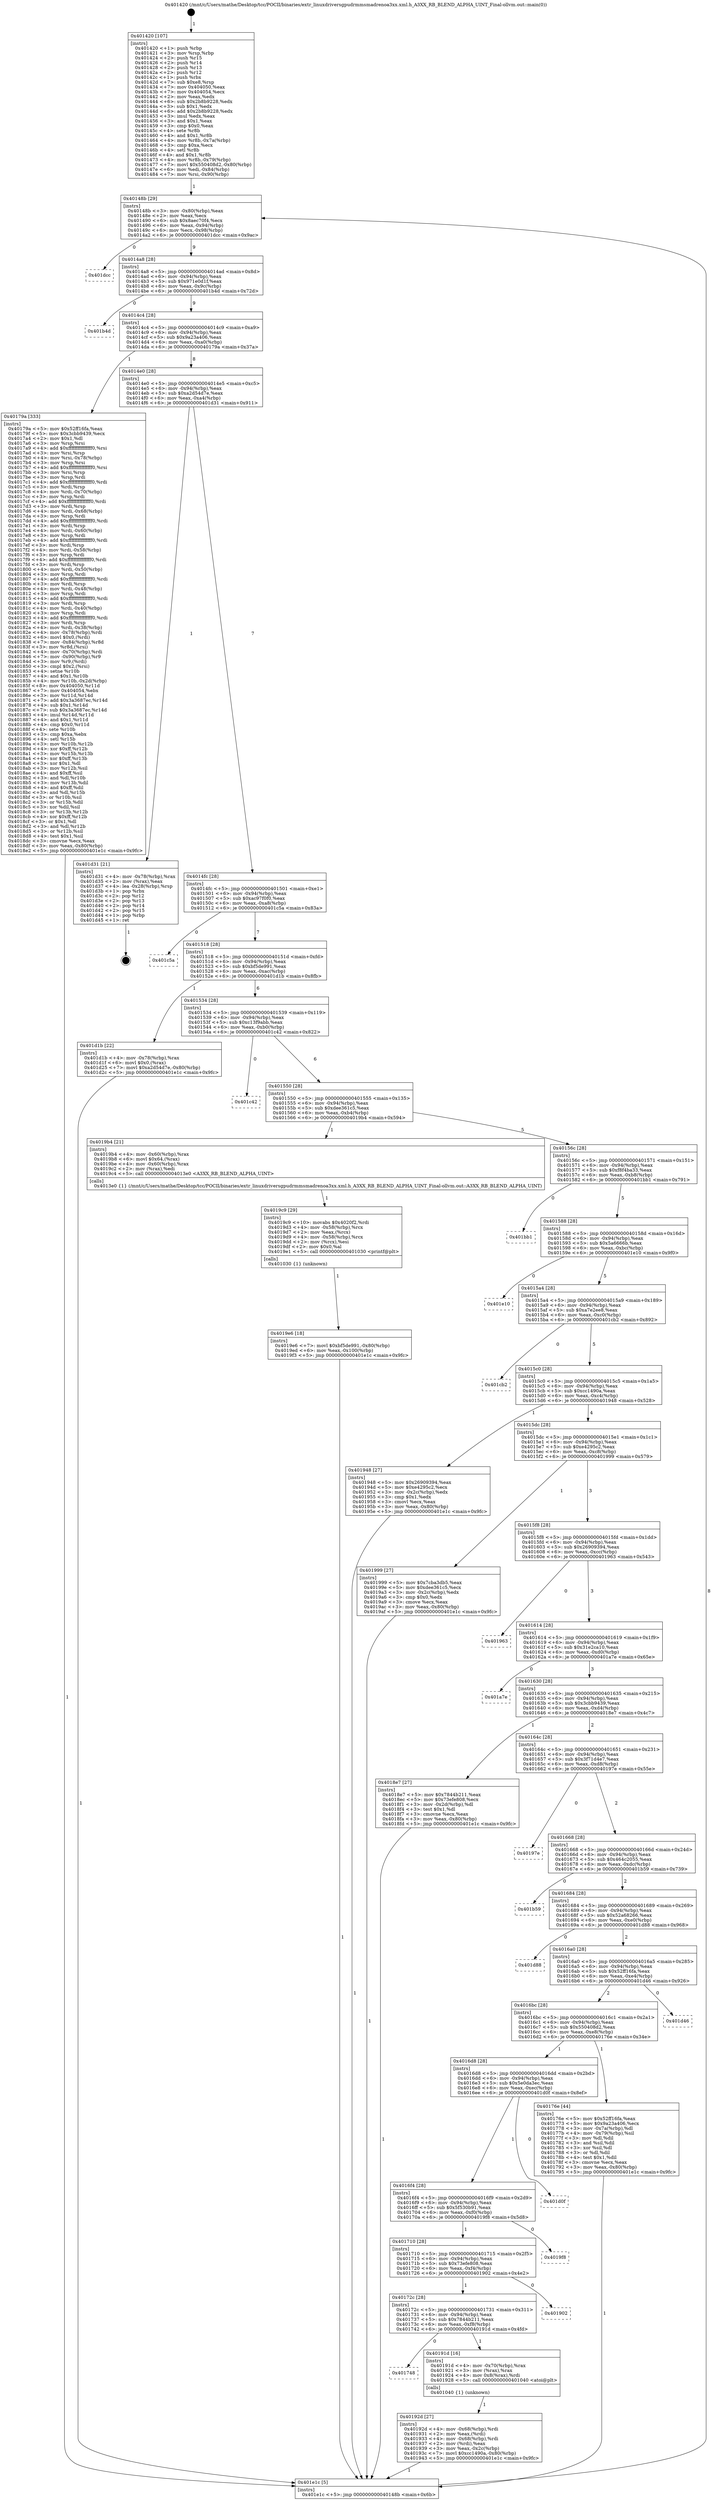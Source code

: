 digraph "0x401420" {
  label = "0x401420 (/mnt/c/Users/mathe/Desktop/tcc/POCII/binaries/extr_linuxdriversgpudrmmsmadrenoa3xx.xml.h_A3XX_RB_BLEND_ALPHA_UINT_Final-ollvm.out::main(0))"
  labelloc = "t"
  node[shape=record]

  Entry [label="",width=0.3,height=0.3,shape=circle,fillcolor=black,style=filled]
  "0x40148b" [label="{
     0x40148b [29]\l
     | [instrs]\l
     &nbsp;&nbsp;0x40148b \<+3\>: mov -0x80(%rbp),%eax\l
     &nbsp;&nbsp;0x40148e \<+2\>: mov %eax,%ecx\l
     &nbsp;&nbsp;0x401490 \<+6\>: sub $0x8aec70f4,%ecx\l
     &nbsp;&nbsp;0x401496 \<+6\>: mov %eax,-0x94(%rbp)\l
     &nbsp;&nbsp;0x40149c \<+6\>: mov %ecx,-0x98(%rbp)\l
     &nbsp;&nbsp;0x4014a2 \<+6\>: je 0000000000401dcc \<main+0x9ac\>\l
  }"]
  "0x401dcc" [label="{
     0x401dcc\l
  }", style=dashed]
  "0x4014a8" [label="{
     0x4014a8 [28]\l
     | [instrs]\l
     &nbsp;&nbsp;0x4014a8 \<+5\>: jmp 00000000004014ad \<main+0x8d\>\l
     &nbsp;&nbsp;0x4014ad \<+6\>: mov -0x94(%rbp),%eax\l
     &nbsp;&nbsp;0x4014b3 \<+5\>: sub $0x971e0d1f,%eax\l
     &nbsp;&nbsp;0x4014b8 \<+6\>: mov %eax,-0x9c(%rbp)\l
     &nbsp;&nbsp;0x4014be \<+6\>: je 0000000000401b4d \<main+0x72d\>\l
  }"]
  Exit [label="",width=0.3,height=0.3,shape=circle,fillcolor=black,style=filled,peripheries=2]
  "0x401b4d" [label="{
     0x401b4d\l
  }", style=dashed]
  "0x4014c4" [label="{
     0x4014c4 [28]\l
     | [instrs]\l
     &nbsp;&nbsp;0x4014c4 \<+5\>: jmp 00000000004014c9 \<main+0xa9\>\l
     &nbsp;&nbsp;0x4014c9 \<+6\>: mov -0x94(%rbp),%eax\l
     &nbsp;&nbsp;0x4014cf \<+5\>: sub $0x9a23a406,%eax\l
     &nbsp;&nbsp;0x4014d4 \<+6\>: mov %eax,-0xa0(%rbp)\l
     &nbsp;&nbsp;0x4014da \<+6\>: je 000000000040179a \<main+0x37a\>\l
  }"]
  "0x4019e6" [label="{
     0x4019e6 [18]\l
     | [instrs]\l
     &nbsp;&nbsp;0x4019e6 \<+7\>: movl $0xbf5de991,-0x80(%rbp)\l
     &nbsp;&nbsp;0x4019ed \<+6\>: mov %eax,-0x100(%rbp)\l
     &nbsp;&nbsp;0x4019f3 \<+5\>: jmp 0000000000401e1c \<main+0x9fc\>\l
  }"]
  "0x40179a" [label="{
     0x40179a [333]\l
     | [instrs]\l
     &nbsp;&nbsp;0x40179a \<+5\>: mov $0x52ff16fa,%eax\l
     &nbsp;&nbsp;0x40179f \<+5\>: mov $0x3cbb9439,%ecx\l
     &nbsp;&nbsp;0x4017a4 \<+2\>: mov $0x1,%dl\l
     &nbsp;&nbsp;0x4017a6 \<+3\>: mov %rsp,%rsi\l
     &nbsp;&nbsp;0x4017a9 \<+4\>: add $0xfffffffffffffff0,%rsi\l
     &nbsp;&nbsp;0x4017ad \<+3\>: mov %rsi,%rsp\l
     &nbsp;&nbsp;0x4017b0 \<+4\>: mov %rsi,-0x78(%rbp)\l
     &nbsp;&nbsp;0x4017b4 \<+3\>: mov %rsp,%rsi\l
     &nbsp;&nbsp;0x4017b7 \<+4\>: add $0xfffffffffffffff0,%rsi\l
     &nbsp;&nbsp;0x4017bb \<+3\>: mov %rsi,%rsp\l
     &nbsp;&nbsp;0x4017be \<+3\>: mov %rsp,%rdi\l
     &nbsp;&nbsp;0x4017c1 \<+4\>: add $0xfffffffffffffff0,%rdi\l
     &nbsp;&nbsp;0x4017c5 \<+3\>: mov %rdi,%rsp\l
     &nbsp;&nbsp;0x4017c8 \<+4\>: mov %rdi,-0x70(%rbp)\l
     &nbsp;&nbsp;0x4017cc \<+3\>: mov %rsp,%rdi\l
     &nbsp;&nbsp;0x4017cf \<+4\>: add $0xfffffffffffffff0,%rdi\l
     &nbsp;&nbsp;0x4017d3 \<+3\>: mov %rdi,%rsp\l
     &nbsp;&nbsp;0x4017d6 \<+4\>: mov %rdi,-0x68(%rbp)\l
     &nbsp;&nbsp;0x4017da \<+3\>: mov %rsp,%rdi\l
     &nbsp;&nbsp;0x4017dd \<+4\>: add $0xfffffffffffffff0,%rdi\l
     &nbsp;&nbsp;0x4017e1 \<+3\>: mov %rdi,%rsp\l
     &nbsp;&nbsp;0x4017e4 \<+4\>: mov %rdi,-0x60(%rbp)\l
     &nbsp;&nbsp;0x4017e8 \<+3\>: mov %rsp,%rdi\l
     &nbsp;&nbsp;0x4017eb \<+4\>: add $0xfffffffffffffff0,%rdi\l
     &nbsp;&nbsp;0x4017ef \<+3\>: mov %rdi,%rsp\l
     &nbsp;&nbsp;0x4017f2 \<+4\>: mov %rdi,-0x58(%rbp)\l
     &nbsp;&nbsp;0x4017f6 \<+3\>: mov %rsp,%rdi\l
     &nbsp;&nbsp;0x4017f9 \<+4\>: add $0xfffffffffffffff0,%rdi\l
     &nbsp;&nbsp;0x4017fd \<+3\>: mov %rdi,%rsp\l
     &nbsp;&nbsp;0x401800 \<+4\>: mov %rdi,-0x50(%rbp)\l
     &nbsp;&nbsp;0x401804 \<+3\>: mov %rsp,%rdi\l
     &nbsp;&nbsp;0x401807 \<+4\>: add $0xfffffffffffffff0,%rdi\l
     &nbsp;&nbsp;0x40180b \<+3\>: mov %rdi,%rsp\l
     &nbsp;&nbsp;0x40180e \<+4\>: mov %rdi,-0x48(%rbp)\l
     &nbsp;&nbsp;0x401812 \<+3\>: mov %rsp,%rdi\l
     &nbsp;&nbsp;0x401815 \<+4\>: add $0xfffffffffffffff0,%rdi\l
     &nbsp;&nbsp;0x401819 \<+3\>: mov %rdi,%rsp\l
     &nbsp;&nbsp;0x40181c \<+4\>: mov %rdi,-0x40(%rbp)\l
     &nbsp;&nbsp;0x401820 \<+3\>: mov %rsp,%rdi\l
     &nbsp;&nbsp;0x401823 \<+4\>: add $0xfffffffffffffff0,%rdi\l
     &nbsp;&nbsp;0x401827 \<+3\>: mov %rdi,%rsp\l
     &nbsp;&nbsp;0x40182a \<+4\>: mov %rdi,-0x38(%rbp)\l
     &nbsp;&nbsp;0x40182e \<+4\>: mov -0x78(%rbp),%rdi\l
     &nbsp;&nbsp;0x401832 \<+6\>: movl $0x0,(%rdi)\l
     &nbsp;&nbsp;0x401838 \<+7\>: mov -0x84(%rbp),%r8d\l
     &nbsp;&nbsp;0x40183f \<+3\>: mov %r8d,(%rsi)\l
     &nbsp;&nbsp;0x401842 \<+4\>: mov -0x70(%rbp),%rdi\l
     &nbsp;&nbsp;0x401846 \<+7\>: mov -0x90(%rbp),%r9\l
     &nbsp;&nbsp;0x40184d \<+3\>: mov %r9,(%rdi)\l
     &nbsp;&nbsp;0x401850 \<+3\>: cmpl $0x2,(%rsi)\l
     &nbsp;&nbsp;0x401853 \<+4\>: setne %r10b\l
     &nbsp;&nbsp;0x401857 \<+4\>: and $0x1,%r10b\l
     &nbsp;&nbsp;0x40185b \<+4\>: mov %r10b,-0x2d(%rbp)\l
     &nbsp;&nbsp;0x40185f \<+8\>: mov 0x404050,%r11d\l
     &nbsp;&nbsp;0x401867 \<+7\>: mov 0x404054,%ebx\l
     &nbsp;&nbsp;0x40186e \<+3\>: mov %r11d,%r14d\l
     &nbsp;&nbsp;0x401871 \<+7\>: add $0x3a3687ec,%r14d\l
     &nbsp;&nbsp;0x401878 \<+4\>: sub $0x1,%r14d\l
     &nbsp;&nbsp;0x40187c \<+7\>: sub $0x3a3687ec,%r14d\l
     &nbsp;&nbsp;0x401883 \<+4\>: imul %r14d,%r11d\l
     &nbsp;&nbsp;0x401887 \<+4\>: and $0x1,%r11d\l
     &nbsp;&nbsp;0x40188b \<+4\>: cmp $0x0,%r11d\l
     &nbsp;&nbsp;0x40188f \<+4\>: sete %r10b\l
     &nbsp;&nbsp;0x401893 \<+3\>: cmp $0xa,%ebx\l
     &nbsp;&nbsp;0x401896 \<+4\>: setl %r15b\l
     &nbsp;&nbsp;0x40189a \<+3\>: mov %r10b,%r12b\l
     &nbsp;&nbsp;0x40189d \<+4\>: xor $0xff,%r12b\l
     &nbsp;&nbsp;0x4018a1 \<+3\>: mov %r15b,%r13b\l
     &nbsp;&nbsp;0x4018a4 \<+4\>: xor $0xff,%r13b\l
     &nbsp;&nbsp;0x4018a8 \<+3\>: xor $0x1,%dl\l
     &nbsp;&nbsp;0x4018ab \<+3\>: mov %r12b,%sil\l
     &nbsp;&nbsp;0x4018ae \<+4\>: and $0xff,%sil\l
     &nbsp;&nbsp;0x4018b2 \<+3\>: and %dl,%r10b\l
     &nbsp;&nbsp;0x4018b5 \<+3\>: mov %r13b,%dil\l
     &nbsp;&nbsp;0x4018b8 \<+4\>: and $0xff,%dil\l
     &nbsp;&nbsp;0x4018bc \<+3\>: and %dl,%r15b\l
     &nbsp;&nbsp;0x4018bf \<+3\>: or %r10b,%sil\l
     &nbsp;&nbsp;0x4018c2 \<+3\>: or %r15b,%dil\l
     &nbsp;&nbsp;0x4018c5 \<+3\>: xor %dil,%sil\l
     &nbsp;&nbsp;0x4018c8 \<+3\>: or %r13b,%r12b\l
     &nbsp;&nbsp;0x4018cb \<+4\>: xor $0xff,%r12b\l
     &nbsp;&nbsp;0x4018cf \<+3\>: or $0x1,%dl\l
     &nbsp;&nbsp;0x4018d2 \<+3\>: and %dl,%r12b\l
     &nbsp;&nbsp;0x4018d5 \<+3\>: or %r12b,%sil\l
     &nbsp;&nbsp;0x4018d8 \<+4\>: test $0x1,%sil\l
     &nbsp;&nbsp;0x4018dc \<+3\>: cmovne %ecx,%eax\l
     &nbsp;&nbsp;0x4018df \<+3\>: mov %eax,-0x80(%rbp)\l
     &nbsp;&nbsp;0x4018e2 \<+5\>: jmp 0000000000401e1c \<main+0x9fc\>\l
  }"]
  "0x4014e0" [label="{
     0x4014e0 [28]\l
     | [instrs]\l
     &nbsp;&nbsp;0x4014e0 \<+5\>: jmp 00000000004014e5 \<main+0xc5\>\l
     &nbsp;&nbsp;0x4014e5 \<+6\>: mov -0x94(%rbp),%eax\l
     &nbsp;&nbsp;0x4014eb \<+5\>: sub $0xa2d54d7e,%eax\l
     &nbsp;&nbsp;0x4014f0 \<+6\>: mov %eax,-0xa4(%rbp)\l
     &nbsp;&nbsp;0x4014f6 \<+6\>: je 0000000000401d31 \<main+0x911\>\l
  }"]
  "0x4019c9" [label="{
     0x4019c9 [29]\l
     | [instrs]\l
     &nbsp;&nbsp;0x4019c9 \<+10\>: movabs $0x4020f2,%rdi\l
     &nbsp;&nbsp;0x4019d3 \<+4\>: mov -0x58(%rbp),%rcx\l
     &nbsp;&nbsp;0x4019d7 \<+2\>: mov %eax,(%rcx)\l
     &nbsp;&nbsp;0x4019d9 \<+4\>: mov -0x58(%rbp),%rcx\l
     &nbsp;&nbsp;0x4019dd \<+2\>: mov (%rcx),%esi\l
     &nbsp;&nbsp;0x4019df \<+2\>: mov $0x0,%al\l
     &nbsp;&nbsp;0x4019e1 \<+5\>: call 0000000000401030 \<printf@plt\>\l
     | [calls]\l
     &nbsp;&nbsp;0x401030 \{1\} (unknown)\l
  }"]
  "0x401d31" [label="{
     0x401d31 [21]\l
     | [instrs]\l
     &nbsp;&nbsp;0x401d31 \<+4\>: mov -0x78(%rbp),%rax\l
     &nbsp;&nbsp;0x401d35 \<+2\>: mov (%rax),%eax\l
     &nbsp;&nbsp;0x401d37 \<+4\>: lea -0x28(%rbp),%rsp\l
     &nbsp;&nbsp;0x401d3b \<+1\>: pop %rbx\l
     &nbsp;&nbsp;0x401d3c \<+2\>: pop %r12\l
     &nbsp;&nbsp;0x401d3e \<+2\>: pop %r13\l
     &nbsp;&nbsp;0x401d40 \<+2\>: pop %r14\l
     &nbsp;&nbsp;0x401d42 \<+2\>: pop %r15\l
     &nbsp;&nbsp;0x401d44 \<+1\>: pop %rbp\l
     &nbsp;&nbsp;0x401d45 \<+1\>: ret\l
  }"]
  "0x4014fc" [label="{
     0x4014fc [28]\l
     | [instrs]\l
     &nbsp;&nbsp;0x4014fc \<+5\>: jmp 0000000000401501 \<main+0xe1\>\l
     &nbsp;&nbsp;0x401501 \<+6\>: mov -0x94(%rbp),%eax\l
     &nbsp;&nbsp;0x401507 \<+5\>: sub $0xac97f0f0,%eax\l
     &nbsp;&nbsp;0x40150c \<+6\>: mov %eax,-0xa8(%rbp)\l
     &nbsp;&nbsp;0x401512 \<+6\>: je 0000000000401c5a \<main+0x83a\>\l
  }"]
  "0x40192d" [label="{
     0x40192d [27]\l
     | [instrs]\l
     &nbsp;&nbsp;0x40192d \<+4\>: mov -0x68(%rbp),%rdi\l
     &nbsp;&nbsp;0x401931 \<+2\>: mov %eax,(%rdi)\l
     &nbsp;&nbsp;0x401933 \<+4\>: mov -0x68(%rbp),%rdi\l
     &nbsp;&nbsp;0x401937 \<+2\>: mov (%rdi),%eax\l
     &nbsp;&nbsp;0x401939 \<+3\>: mov %eax,-0x2c(%rbp)\l
     &nbsp;&nbsp;0x40193c \<+7\>: movl $0xcc1490a,-0x80(%rbp)\l
     &nbsp;&nbsp;0x401943 \<+5\>: jmp 0000000000401e1c \<main+0x9fc\>\l
  }"]
  "0x401c5a" [label="{
     0x401c5a\l
  }", style=dashed]
  "0x401518" [label="{
     0x401518 [28]\l
     | [instrs]\l
     &nbsp;&nbsp;0x401518 \<+5\>: jmp 000000000040151d \<main+0xfd\>\l
     &nbsp;&nbsp;0x40151d \<+6\>: mov -0x94(%rbp),%eax\l
     &nbsp;&nbsp;0x401523 \<+5\>: sub $0xbf5de991,%eax\l
     &nbsp;&nbsp;0x401528 \<+6\>: mov %eax,-0xac(%rbp)\l
     &nbsp;&nbsp;0x40152e \<+6\>: je 0000000000401d1b \<main+0x8fb\>\l
  }"]
  "0x401748" [label="{
     0x401748\l
  }", style=dashed]
  "0x401d1b" [label="{
     0x401d1b [22]\l
     | [instrs]\l
     &nbsp;&nbsp;0x401d1b \<+4\>: mov -0x78(%rbp),%rax\l
     &nbsp;&nbsp;0x401d1f \<+6\>: movl $0x0,(%rax)\l
     &nbsp;&nbsp;0x401d25 \<+7\>: movl $0xa2d54d7e,-0x80(%rbp)\l
     &nbsp;&nbsp;0x401d2c \<+5\>: jmp 0000000000401e1c \<main+0x9fc\>\l
  }"]
  "0x401534" [label="{
     0x401534 [28]\l
     | [instrs]\l
     &nbsp;&nbsp;0x401534 \<+5\>: jmp 0000000000401539 \<main+0x119\>\l
     &nbsp;&nbsp;0x401539 \<+6\>: mov -0x94(%rbp),%eax\l
     &nbsp;&nbsp;0x40153f \<+5\>: sub $0xc13f9abb,%eax\l
     &nbsp;&nbsp;0x401544 \<+6\>: mov %eax,-0xb0(%rbp)\l
     &nbsp;&nbsp;0x40154a \<+6\>: je 0000000000401c42 \<main+0x822\>\l
  }"]
  "0x40191d" [label="{
     0x40191d [16]\l
     | [instrs]\l
     &nbsp;&nbsp;0x40191d \<+4\>: mov -0x70(%rbp),%rax\l
     &nbsp;&nbsp;0x401921 \<+3\>: mov (%rax),%rax\l
     &nbsp;&nbsp;0x401924 \<+4\>: mov 0x8(%rax),%rdi\l
     &nbsp;&nbsp;0x401928 \<+5\>: call 0000000000401040 \<atoi@plt\>\l
     | [calls]\l
     &nbsp;&nbsp;0x401040 \{1\} (unknown)\l
  }"]
  "0x401c42" [label="{
     0x401c42\l
  }", style=dashed]
  "0x401550" [label="{
     0x401550 [28]\l
     | [instrs]\l
     &nbsp;&nbsp;0x401550 \<+5\>: jmp 0000000000401555 \<main+0x135\>\l
     &nbsp;&nbsp;0x401555 \<+6\>: mov -0x94(%rbp),%eax\l
     &nbsp;&nbsp;0x40155b \<+5\>: sub $0xdee361c5,%eax\l
     &nbsp;&nbsp;0x401560 \<+6\>: mov %eax,-0xb4(%rbp)\l
     &nbsp;&nbsp;0x401566 \<+6\>: je 00000000004019b4 \<main+0x594\>\l
  }"]
  "0x40172c" [label="{
     0x40172c [28]\l
     | [instrs]\l
     &nbsp;&nbsp;0x40172c \<+5\>: jmp 0000000000401731 \<main+0x311\>\l
     &nbsp;&nbsp;0x401731 \<+6\>: mov -0x94(%rbp),%eax\l
     &nbsp;&nbsp;0x401737 \<+5\>: sub $0x7844b211,%eax\l
     &nbsp;&nbsp;0x40173c \<+6\>: mov %eax,-0xf8(%rbp)\l
     &nbsp;&nbsp;0x401742 \<+6\>: je 000000000040191d \<main+0x4fd\>\l
  }"]
  "0x4019b4" [label="{
     0x4019b4 [21]\l
     | [instrs]\l
     &nbsp;&nbsp;0x4019b4 \<+4\>: mov -0x60(%rbp),%rax\l
     &nbsp;&nbsp;0x4019b8 \<+6\>: movl $0x64,(%rax)\l
     &nbsp;&nbsp;0x4019be \<+4\>: mov -0x60(%rbp),%rax\l
     &nbsp;&nbsp;0x4019c2 \<+2\>: mov (%rax),%edi\l
     &nbsp;&nbsp;0x4019c4 \<+5\>: call 00000000004013e0 \<A3XX_RB_BLEND_ALPHA_UINT\>\l
     | [calls]\l
     &nbsp;&nbsp;0x4013e0 \{1\} (/mnt/c/Users/mathe/Desktop/tcc/POCII/binaries/extr_linuxdriversgpudrmmsmadrenoa3xx.xml.h_A3XX_RB_BLEND_ALPHA_UINT_Final-ollvm.out::A3XX_RB_BLEND_ALPHA_UINT)\l
  }"]
  "0x40156c" [label="{
     0x40156c [28]\l
     | [instrs]\l
     &nbsp;&nbsp;0x40156c \<+5\>: jmp 0000000000401571 \<main+0x151\>\l
     &nbsp;&nbsp;0x401571 \<+6\>: mov -0x94(%rbp),%eax\l
     &nbsp;&nbsp;0x401577 \<+5\>: sub $0xf8f4ba33,%eax\l
     &nbsp;&nbsp;0x40157c \<+6\>: mov %eax,-0xb8(%rbp)\l
     &nbsp;&nbsp;0x401582 \<+6\>: je 0000000000401bb1 \<main+0x791\>\l
  }"]
  "0x401902" [label="{
     0x401902\l
  }", style=dashed]
  "0x401bb1" [label="{
     0x401bb1\l
  }", style=dashed]
  "0x401588" [label="{
     0x401588 [28]\l
     | [instrs]\l
     &nbsp;&nbsp;0x401588 \<+5\>: jmp 000000000040158d \<main+0x16d\>\l
     &nbsp;&nbsp;0x40158d \<+6\>: mov -0x94(%rbp),%eax\l
     &nbsp;&nbsp;0x401593 \<+5\>: sub $0x5a6666b,%eax\l
     &nbsp;&nbsp;0x401598 \<+6\>: mov %eax,-0xbc(%rbp)\l
     &nbsp;&nbsp;0x40159e \<+6\>: je 0000000000401e10 \<main+0x9f0\>\l
  }"]
  "0x401710" [label="{
     0x401710 [28]\l
     | [instrs]\l
     &nbsp;&nbsp;0x401710 \<+5\>: jmp 0000000000401715 \<main+0x2f5\>\l
     &nbsp;&nbsp;0x401715 \<+6\>: mov -0x94(%rbp),%eax\l
     &nbsp;&nbsp;0x40171b \<+5\>: sub $0x73efe808,%eax\l
     &nbsp;&nbsp;0x401720 \<+6\>: mov %eax,-0xf4(%rbp)\l
     &nbsp;&nbsp;0x401726 \<+6\>: je 0000000000401902 \<main+0x4e2\>\l
  }"]
  "0x401e10" [label="{
     0x401e10\l
  }", style=dashed]
  "0x4015a4" [label="{
     0x4015a4 [28]\l
     | [instrs]\l
     &nbsp;&nbsp;0x4015a4 \<+5\>: jmp 00000000004015a9 \<main+0x189\>\l
     &nbsp;&nbsp;0x4015a9 \<+6\>: mov -0x94(%rbp),%eax\l
     &nbsp;&nbsp;0x4015af \<+5\>: sub $0xa7e2ee8,%eax\l
     &nbsp;&nbsp;0x4015b4 \<+6\>: mov %eax,-0xc0(%rbp)\l
     &nbsp;&nbsp;0x4015ba \<+6\>: je 0000000000401cb2 \<main+0x892\>\l
  }"]
  "0x4019f8" [label="{
     0x4019f8\l
  }", style=dashed]
  "0x401cb2" [label="{
     0x401cb2\l
  }", style=dashed]
  "0x4015c0" [label="{
     0x4015c0 [28]\l
     | [instrs]\l
     &nbsp;&nbsp;0x4015c0 \<+5\>: jmp 00000000004015c5 \<main+0x1a5\>\l
     &nbsp;&nbsp;0x4015c5 \<+6\>: mov -0x94(%rbp),%eax\l
     &nbsp;&nbsp;0x4015cb \<+5\>: sub $0xcc1490a,%eax\l
     &nbsp;&nbsp;0x4015d0 \<+6\>: mov %eax,-0xc4(%rbp)\l
     &nbsp;&nbsp;0x4015d6 \<+6\>: je 0000000000401948 \<main+0x528\>\l
  }"]
  "0x4016f4" [label="{
     0x4016f4 [28]\l
     | [instrs]\l
     &nbsp;&nbsp;0x4016f4 \<+5\>: jmp 00000000004016f9 \<main+0x2d9\>\l
     &nbsp;&nbsp;0x4016f9 \<+6\>: mov -0x94(%rbp),%eax\l
     &nbsp;&nbsp;0x4016ff \<+5\>: sub $0x5f530b91,%eax\l
     &nbsp;&nbsp;0x401704 \<+6\>: mov %eax,-0xf0(%rbp)\l
     &nbsp;&nbsp;0x40170a \<+6\>: je 00000000004019f8 \<main+0x5d8\>\l
  }"]
  "0x401948" [label="{
     0x401948 [27]\l
     | [instrs]\l
     &nbsp;&nbsp;0x401948 \<+5\>: mov $0x26909394,%eax\l
     &nbsp;&nbsp;0x40194d \<+5\>: mov $0xe4295c2,%ecx\l
     &nbsp;&nbsp;0x401952 \<+3\>: mov -0x2c(%rbp),%edx\l
     &nbsp;&nbsp;0x401955 \<+3\>: cmp $0x1,%edx\l
     &nbsp;&nbsp;0x401958 \<+3\>: cmovl %ecx,%eax\l
     &nbsp;&nbsp;0x40195b \<+3\>: mov %eax,-0x80(%rbp)\l
     &nbsp;&nbsp;0x40195e \<+5\>: jmp 0000000000401e1c \<main+0x9fc\>\l
  }"]
  "0x4015dc" [label="{
     0x4015dc [28]\l
     | [instrs]\l
     &nbsp;&nbsp;0x4015dc \<+5\>: jmp 00000000004015e1 \<main+0x1c1\>\l
     &nbsp;&nbsp;0x4015e1 \<+6\>: mov -0x94(%rbp),%eax\l
     &nbsp;&nbsp;0x4015e7 \<+5\>: sub $0xe4295c2,%eax\l
     &nbsp;&nbsp;0x4015ec \<+6\>: mov %eax,-0xc8(%rbp)\l
     &nbsp;&nbsp;0x4015f2 \<+6\>: je 0000000000401999 \<main+0x579\>\l
  }"]
  "0x401d0f" [label="{
     0x401d0f\l
  }", style=dashed]
  "0x401999" [label="{
     0x401999 [27]\l
     | [instrs]\l
     &nbsp;&nbsp;0x401999 \<+5\>: mov $0x7cba3db5,%eax\l
     &nbsp;&nbsp;0x40199e \<+5\>: mov $0xdee361c5,%ecx\l
     &nbsp;&nbsp;0x4019a3 \<+3\>: mov -0x2c(%rbp),%edx\l
     &nbsp;&nbsp;0x4019a6 \<+3\>: cmp $0x0,%edx\l
     &nbsp;&nbsp;0x4019a9 \<+3\>: cmove %ecx,%eax\l
     &nbsp;&nbsp;0x4019ac \<+3\>: mov %eax,-0x80(%rbp)\l
     &nbsp;&nbsp;0x4019af \<+5\>: jmp 0000000000401e1c \<main+0x9fc\>\l
  }"]
  "0x4015f8" [label="{
     0x4015f8 [28]\l
     | [instrs]\l
     &nbsp;&nbsp;0x4015f8 \<+5\>: jmp 00000000004015fd \<main+0x1dd\>\l
     &nbsp;&nbsp;0x4015fd \<+6\>: mov -0x94(%rbp),%eax\l
     &nbsp;&nbsp;0x401603 \<+5\>: sub $0x26909394,%eax\l
     &nbsp;&nbsp;0x401608 \<+6\>: mov %eax,-0xcc(%rbp)\l
     &nbsp;&nbsp;0x40160e \<+6\>: je 0000000000401963 \<main+0x543\>\l
  }"]
  "0x401420" [label="{
     0x401420 [107]\l
     | [instrs]\l
     &nbsp;&nbsp;0x401420 \<+1\>: push %rbp\l
     &nbsp;&nbsp;0x401421 \<+3\>: mov %rsp,%rbp\l
     &nbsp;&nbsp;0x401424 \<+2\>: push %r15\l
     &nbsp;&nbsp;0x401426 \<+2\>: push %r14\l
     &nbsp;&nbsp;0x401428 \<+2\>: push %r13\l
     &nbsp;&nbsp;0x40142a \<+2\>: push %r12\l
     &nbsp;&nbsp;0x40142c \<+1\>: push %rbx\l
     &nbsp;&nbsp;0x40142d \<+7\>: sub $0xe8,%rsp\l
     &nbsp;&nbsp;0x401434 \<+7\>: mov 0x404050,%eax\l
     &nbsp;&nbsp;0x40143b \<+7\>: mov 0x404054,%ecx\l
     &nbsp;&nbsp;0x401442 \<+2\>: mov %eax,%edx\l
     &nbsp;&nbsp;0x401444 \<+6\>: sub $0x2b8b9228,%edx\l
     &nbsp;&nbsp;0x40144a \<+3\>: sub $0x1,%edx\l
     &nbsp;&nbsp;0x40144d \<+6\>: add $0x2b8b9228,%edx\l
     &nbsp;&nbsp;0x401453 \<+3\>: imul %edx,%eax\l
     &nbsp;&nbsp;0x401456 \<+3\>: and $0x1,%eax\l
     &nbsp;&nbsp;0x401459 \<+3\>: cmp $0x0,%eax\l
     &nbsp;&nbsp;0x40145c \<+4\>: sete %r8b\l
     &nbsp;&nbsp;0x401460 \<+4\>: and $0x1,%r8b\l
     &nbsp;&nbsp;0x401464 \<+4\>: mov %r8b,-0x7a(%rbp)\l
     &nbsp;&nbsp;0x401468 \<+3\>: cmp $0xa,%ecx\l
     &nbsp;&nbsp;0x40146b \<+4\>: setl %r8b\l
     &nbsp;&nbsp;0x40146f \<+4\>: and $0x1,%r8b\l
     &nbsp;&nbsp;0x401473 \<+4\>: mov %r8b,-0x79(%rbp)\l
     &nbsp;&nbsp;0x401477 \<+7\>: movl $0x550408d2,-0x80(%rbp)\l
     &nbsp;&nbsp;0x40147e \<+6\>: mov %edi,-0x84(%rbp)\l
     &nbsp;&nbsp;0x401484 \<+7\>: mov %rsi,-0x90(%rbp)\l
  }"]
  "0x401963" [label="{
     0x401963\l
  }", style=dashed]
  "0x401614" [label="{
     0x401614 [28]\l
     | [instrs]\l
     &nbsp;&nbsp;0x401614 \<+5\>: jmp 0000000000401619 \<main+0x1f9\>\l
     &nbsp;&nbsp;0x401619 \<+6\>: mov -0x94(%rbp),%eax\l
     &nbsp;&nbsp;0x40161f \<+5\>: sub $0x31e2ca10,%eax\l
     &nbsp;&nbsp;0x401624 \<+6\>: mov %eax,-0xd0(%rbp)\l
     &nbsp;&nbsp;0x40162a \<+6\>: je 0000000000401a7e \<main+0x65e\>\l
  }"]
  "0x401e1c" [label="{
     0x401e1c [5]\l
     | [instrs]\l
     &nbsp;&nbsp;0x401e1c \<+5\>: jmp 000000000040148b \<main+0x6b\>\l
  }"]
  "0x401a7e" [label="{
     0x401a7e\l
  }", style=dashed]
  "0x401630" [label="{
     0x401630 [28]\l
     | [instrs]\l
     &nbsp;&nbsp;0x401630 \<+5\>: jmp 0000000000401635 \<main+0x215\>\l
     &nbsp;&nbsp;0x401635 \<+6\>: mov -0x94(%rbp),%eax\l
     &nbsp;&nbsp;0x40163b \<+5\>: sub $0x3cbb9439,%eax\l
     &nbsp;&nbsp;0x401640 \<+6\>: mov %eax,-0xd4(%rbp)\l
     &nbsp;&nbsp;0x401646 \<+6\>: je 00000000004018e7 \<main+0x4c7\>\l
  }"]
  "0x4016d8" [label="{
     0x4016d8 [28]\l
     | [instrs]\l
     &nbsp;&nbsp;0x4016d8 \<+5\>: jmp 00000000004016dd \<main+0x2bd\>\l
     &nbsp;&nbsp;0x4016dd \<+6\>: mov -0x94(%rbp),%eax\l
     &nbsp;&nbsp;0x4016e3 \<+5\>: sub $0x5e0da3ec,%eax\l
     &nbsp;&nbsp;0x4016e8 \<+6\>: mov %eax,-0xec(%rbp)\l
     &nbsp;&nbsp;0x4016ee \<+6\>: je 0000000000401d0f \<main+0x8ef\>\l
  }"]
  "0x4018e7" [label="{
     0x4018e7 [27]\l
     | [instrs]\l
     &nbsp;&nbsp;0x4018e7 \<+5\>: mov $0x7844b211,%eax\l
     &nbsp;&nbsp;0x4018ec \<+5\>: mov $0x73efe808,%ecx\l
     &nbsp;&nbsp;0x4018f1 \<+3\>: mov -0x2d(%rbp),%dl\l
     &nbsp;&nbsp;0x4018f4 \<+3\>: test $0x1,%dl\l
     &nbsp;&nbsp;0x4018f7 \<+3\>: cmovne %ecx,%eax\l
     &nbsp;&nbsp;0x4018fa \<+3\>: mov %eax,-0x80(%rbp)\l
     &nbsp;&nbsp;0x4018fd \<+5\>: jmp 0000000000401e1c \<main+0x9fc\>\l
  }"]
  "0x40164c" [label="{
     0x40164c [28]\l
     | [instrs]\l
     &nbsp;&nbsp;0x40164c \<+5\>: jmp 0000000000401651 \<main+0x231\>\l
     &nbsp;&nbsp;0x401651 \<+6\>: mov -0x94(%rbp),%eax\l
     &nbsp;&nbsp;0x401657 \<+5\>: sub $0x3f71d4e7,%eax\l
     &nbsp;&nbsp;0x40165c \<+6\>: mov %eax,-0xd8(%rbp)\l
     &nbsp;&nbsp;0x401662 \<+6\>: je 000000000040197e \<main+0x55e\>\l
  }"]
  "0x40176e" [label="{
     0x40176e [44]\l
     | [instrs]\l
     &nbsp;&nbsp;0x40176e \<+5\>: mov $0x52ff16fa,%eax\l
     &nbsp;&nbsp;0x401773 \<+5\>: mov $0x9a23a406,%ecx\l
     &nbsp;&nbsp;0x401778 \<+3\>: mov -0x7a(%rbp),%dl\l
     &nbsp;&nbsp;0x40177b \<+4\>: mov -0x79(%rbp),%sil\l
     &nbsp;&nbsp;0x40177f \<+3\>: mov %dl,%dil\l
     &nbsp;&nbsp;0x401782 \<+3\>: and %sil,%dil\l
     &nbsp;&nbsp;0x401785 \<+3\>: xor %sil,%dl\l
     &nbsp;&nbsp;0x401788 \<+3\>: or %dl,%dil\l
     &nbsp;&nbsp;0x40178b \<+4\>: test $0x1,%dil\l
     &nbsp;&nbsp;0x40178f \<+3\>: cmovne %ecx,%eax\l
     &nbsp;&nbsp;0x401792 \<+3\>: mov %eax,-0x80(%rbp)\l
     &nbsp;&nbsp;0x401795 \<+5\>: jmp 0000000000401e1c \<main+0x9fc\>\l
  }"]
  "0x40197e" [label="{
     0x40197e\l
  }", style=dashed]
  "0x401668" [label="{
     0x401668 [28]\l
     | [instrs]\l
     &nbsp;&nbsp;0x401668 \<+5\>: jmp 000000000040166d \<main+0x24d\>\l
     &nbsp;&nbsp;0x40166d \<+6\>: mov -0x94(%rbp),%eax\l
     &nbsp;&nbsp;0x401673 \<+5\>: sub $0x464c2055,%eax\l
     &nbsp;&nbsp;0x401678 \<+6\>: mov %eax,-0xdc(%rbp)\l
     &nbsp;&nbsp;0x40167e \<+6\>: je 0000000000401b59 \<main+0x739\>\l
  }"]
  "0x4016bc" [label="{
     0x4016bc [28]\l
     | [instrs]\l
     &nbsp;&nbsp;0x4016bc \<+5\>: jmp 00000000004016c1 \<main+0x2a1\>\l
     &nbsp;&nbsp;0x4016c1 \<+6\>: mov -0x94(%rbp),%eax\l
     &nbsp;&nbsp;0x4016c7 \<+5\>: sub $0x550408d2,%eax\l
     &nbsp;&nbsp;0x4016cc \<+6\>: mov %eax,-0xe8(%rbp)\l
     &nbsp;&nbsp;0x4016d2 \<+6\>: je 000000000040176e \<main+0x34e\>\l
  }"]
  "0x401b59" [label="{
     0x401b59\l
  }", style=dashed]
  "0x401684" [label="{
     0x401684 [28]\l
     | [instrs]\l
     &nbsp;&nbsp;0x401684 \<+5\>: jmp 0000000000401689 \<main+0x269\>\l
     &nbsp;&nbsp;0x401689 \<+6\>: mov -0x94(%rbp),%eax\l
     &nbsp;&nbsp;0x40168f \<+5\>: sub $0x52a68266,%eax\l
     &nbsp;&nbsp;0x401694 \<+6\>: mov %eax,-0xe0(%rbp)\l
     &nbsp;&nbsp;0x40169a \<+6\>: je 0000000000401d88 \<main+0x968\>\l
  }"]
  "0x401d46" [label="{
     0x401d46\l
  }", style=dashed]
  "0x401d88" [label="{
     0x401d88\l
  }", style=dashed]
  "0x4016a0" [label="{
     0x4016a0 [28]\l
     | [instrs]\l
     &nbsp;&nbsp;0x4016a0 \<+5\>: jmp 00000000004016a5 \<main+0x285\>\l
     &nbsp;&nbsp;0x4016a5 \<+6\>: mov -0x94(%rbp),%eax\l
     &nbsp;&nbsp;0x4016ab \<+5\>: sub $0x52ff16fa,%eax\l
     &nbsp;&nbsp;0x4016b0 \<+6\>: mov %eax,-0xe4(%rbp)\l
     &nbsp;&nbsp;0x4016b6 \<+6\>: je 0000000000401d46 \<main+0x926\>\l
  }"]
  Entry -> "0x401420" [label=" 1"]
  "0x40148b" -> "0x401dcc" [label=" 0"]
  "0x40148b" -> "0x4014a8" [label=" 9"]
  "0x401d31" -> Exit [label=" 1"]
  "0x4014a8" -> "0x401b4d" [label=" 0"]
  "0x4014a8" -> "0x4014c4" [label=" 9"]
  "0x401d1b" -> "0x401e1c" [label=" 1"]
  "0x4014c4" -> "0x40179a" [label=" 1"]
  "0x4014c4" -> "0x4014e0" [label=" 8"]
  "0x4019e6" -> "0x401e1c" [label=" 1"]
  "0x4014e0" -> "0x401d31" [label=" 1"]
  "0x4014e0" -> "0x4014fc" [label=" 7"]
  "0x4019c9" -> "0x4019e6" [label=" 1"]
  "0x4014fc" -> "0x401c5a" [label=" 0"]
  "0x4014fc" -> "0x401518" [label=" 7"]
  "0x4019b4" -> "0x4019c9" [label=" 1"]
  "0x401518" -> "0x401d1b" [label=" 1"]
  "0x401518" -> "0x401534" [label=" 6"]
  "0x401999" -> "0x401e1c" [label=" 1"]
  "0x401534" -> "0x401c42" [label=" 0"]
  "0x401534" -> "0x401550" [label=" 6"]
  "0x401948" -> "0x401e1c" [label=" 1"]
  "0x401550" -> "0x4019b4" [label=" 1"]
  "0x401550" -> "0x40156c" [label=" 5"]
  "0x40191d" -> "0x40192d" [label=" 1"]
  "0x40156c" -> "0x401bb1" [label=" 0"]
  "0x40156c" -> "0x401588" [label=" 5"]
  "0x40172c" -> "0x401748" [label=" 0"]
  "0x401588" -> "0x401e10" [label=" 0"]
  "0x401588" -> "0x4015a4" [label=" 5"]
  "0x40192d" -> "0x401e1c" [label=" 1"]
  "0x4015a4" -> "0x401cb2" [label=" 0"]
  "0x4015a4" -> "0x4015c0" [label=" 5"]
  "0x401710" -> "0x40172c" [label=" 1"]
  "0x4015c0" -> "0x401948" [label=" 1"]
  "0x4015c0" -> "0x4015dc" [label=" 4"]
  "0x40172c" -> "0x40191d" [label=" 1"]
  "0x4015dc" -> "0x401999" [label=" 1"]
  "0x4015dc" -> "0x4015f8" [label=" 3"]
  "0x4016f4" -> "0x401710" [label=" 1"]
  "0x4015f8" -> "0x401963" [label=" 0"]
  "0x4015f8" -> "0x401614" [label=" 3"]
  "0x4016d8" -> "0x4016f4" [label=" 1"]
  "0x401614" -> "0x401a7e" [label=" 0"]
  "0x401614" -> "0x401630" [label=" 3"]
  "0x4016d8" -> "0x401d0f" [label=" 0"]
  "0x401630" -> "0x4018e7" [label=" 1"]
  "0x401630" -> "0x40164c" [label=" 2"]
  "0x4016f4" -> "0x4019f8" [label=" 0"]
  "0x40164c" -> "0x40197e" [label=" 0"]
  "0x40164c" -> "0x401668" [label=" 2"]
  "0x4018e7" -> "0x401e1c" [label=" 1"]
  "0x401668" -> "0x401b59" [label=" 0"]
  "0x401668" -> "0x401684" [label=" 2"]
  "0x401710" -> "0x401902" [label=" 0"]
  "0x401684" -> "0x401d88" [label=" 0"]
  "0x401684" -> "0x4016a0" [label=" 2"]
  "0x401e1c" -> "0x40148b" [label=" 8"]
  "0x4016a0" -> "0x401d46" [label=" 0"]
  "0x4016a0" -> "0x4016bc" [label=" 2"]
  "0x40179a" -> "0x401e1c" [label=" 1"]
  "0x4016bc" -> "0x40176e" [label=" 1"]
  "0x4016bc" -> "0x4016d8" [label=" 1"]
  "0x40176e" -> "0x401e1c" [label=" 1"]
  "0x401420" -> "0x40148b" [label=" 1"]
}

